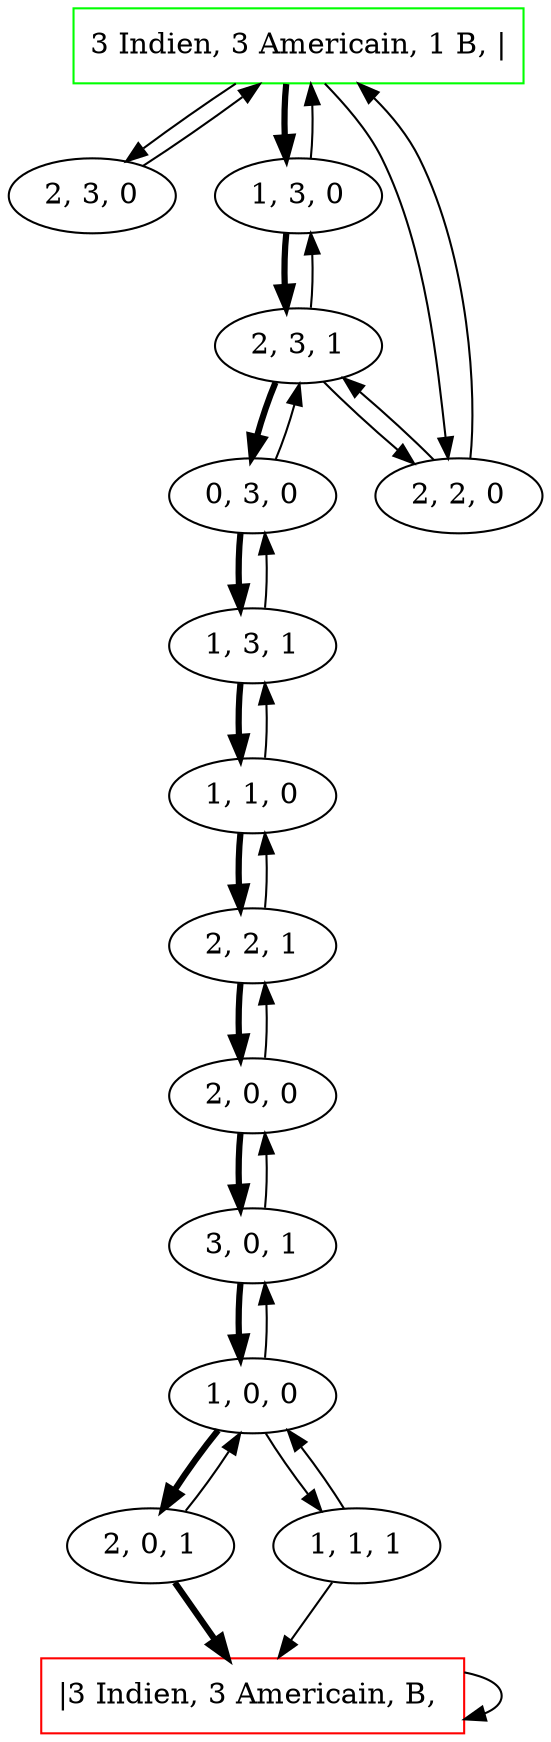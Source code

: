 digraph Indien_americains_Sol_ {
	initial [label="3 Indien, 3 Americain, 1 B, |" color=green shape=box]
	final [label="|3 Indien, 3 Americain, B, " color=red shape=box]
	initial -> "2, 3, 0"
	initial -> "1, 3, 0" [penwidth=3]
	initial -> "2, 2, 0"
	"2, 2, 0" -> initial
	"2, 2, 0" -> "2, 3, 1"
	"2, 3, 1" -> "1, 3, 0"
	"2, 3, 1" -> "0, 3, 0" [penwidth=3]
	"2, 3, 1" -> "2, 2, 0"
	"0, 3, 0" -> "1, 3, 1" [penwidth=3]
	"0, 3, 0" -> "2, 3, 1"
	"1, 3, 1" -> "0, 3, 0"
	"1, 3, 1" -> "1, 1, 0" [penwidth=3]
	"1, 1, 0" -> "2, 2, 1" [penwidth=3]
	"1, 1, 0" -> "1, 3, 1"
	"2, 2, 1" -> "1, 1, 0"
	"2, 2, 1" -> "2, 0, 0" [penwidth=3]
	"2, 0, 0" -> "3, 0, 1" [penwidth=3]
	"2, 0, 0" -> "2, 2, 1"
	"3, 0, 1" -> "2, 0, 0"
	"3, 0, 1" -> "1, 0, 0" [penwidth=3]
	"1, 0, 0" -> "2, 0, 1" [penwidth=3]
	"1, 0, 0" -> "3, 0, 1"
	"1, 0, 0" -> "1, 1, 1"
	"1, 1, 1" -> final
	"1, 1, 1" -> "1, 0, 0"
	final -> final
	"2, 0, 1" -> "1, 0, 0"
	"2, 0, 1" -> final [penwidth=3]
	"1, 3, 0" -> "2, 3, 1" [penwidth=3]
	"1, 3, 0" -> initial
	"2, 3, 0" -> initial
}
